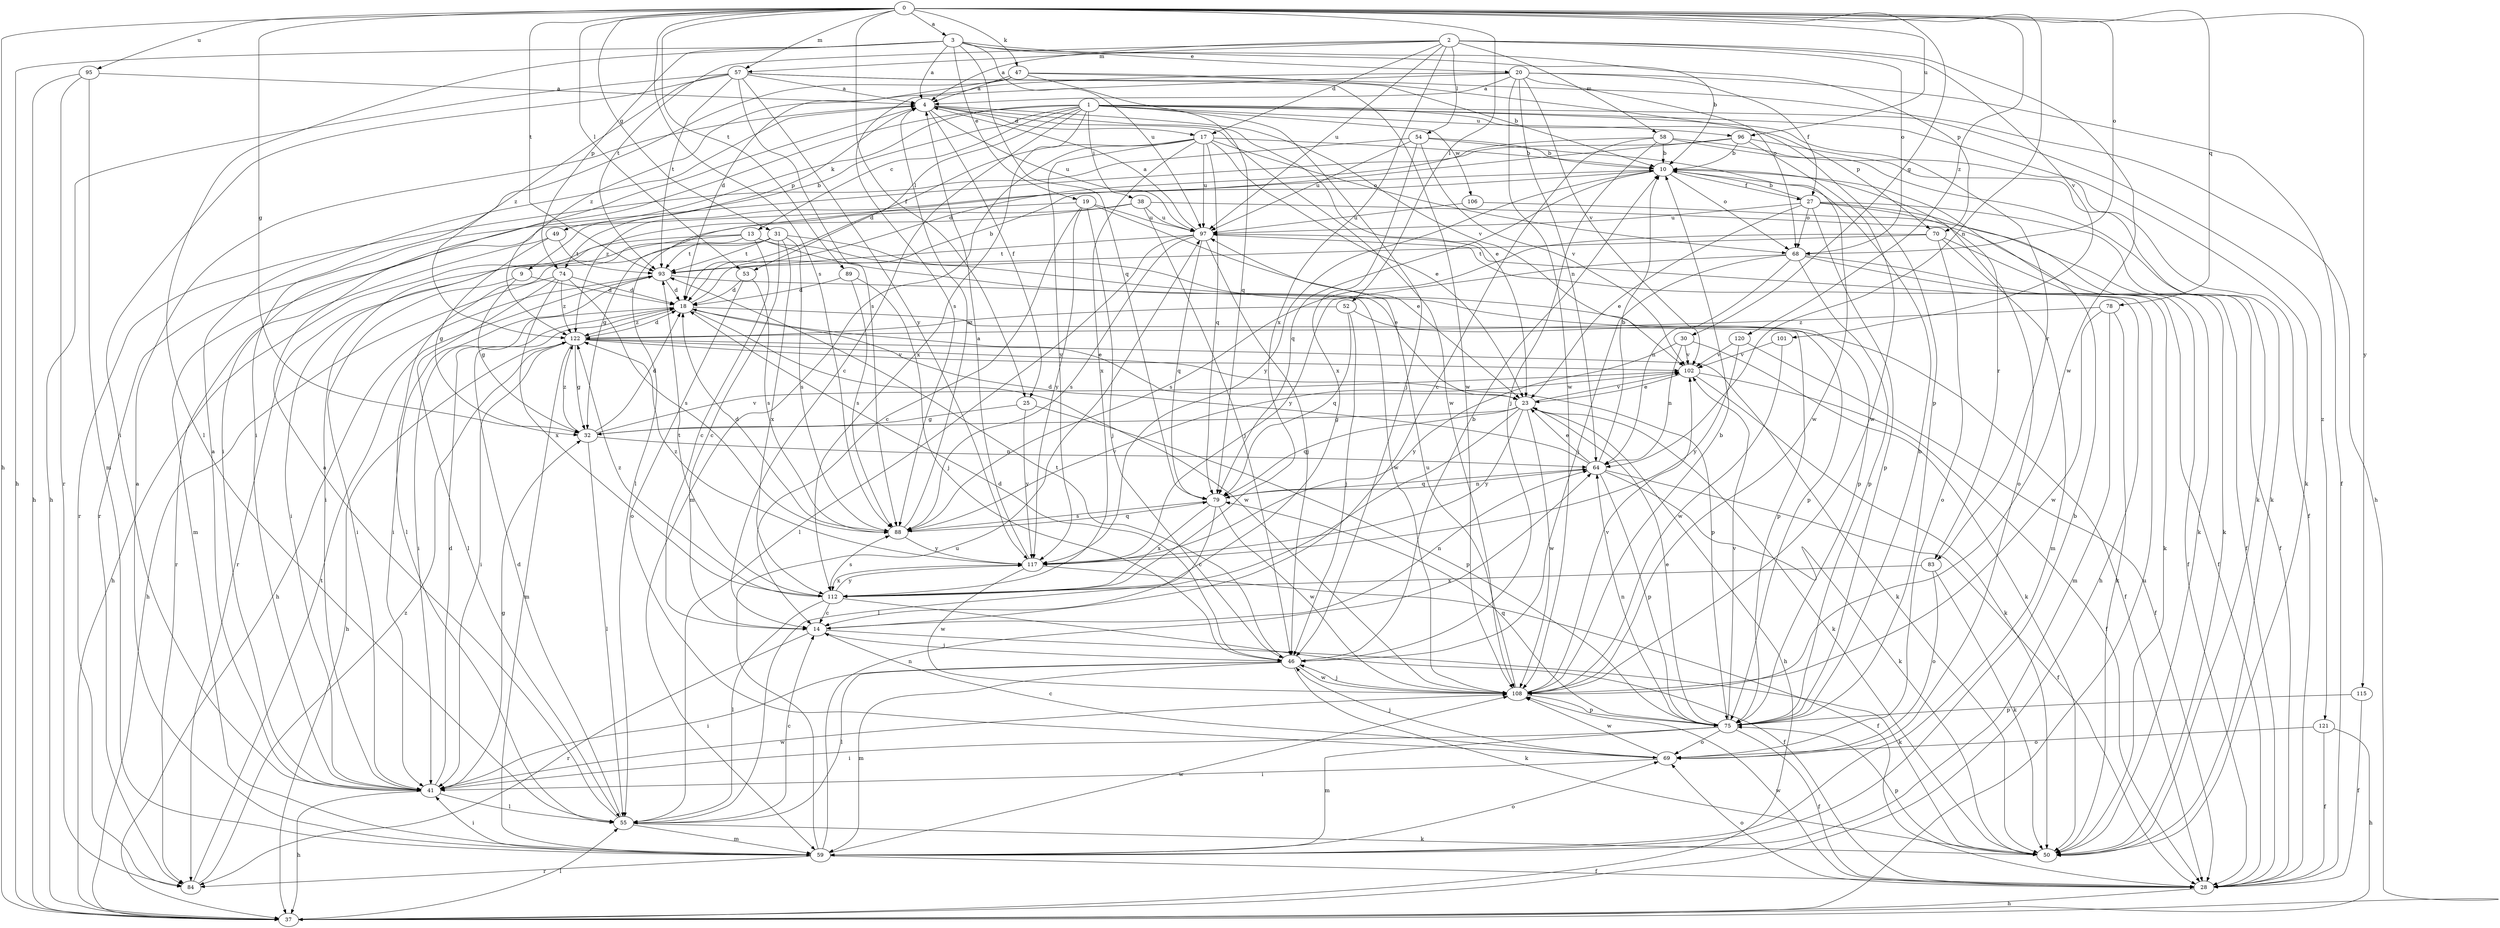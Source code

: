 strict digraph  {
0;
1;
2;
3;
4;
9;
10;
13;
14;
17;
18;
19;
20;
23;
25;
27;
28;
30;
31;
32;
37;
38;
41;
46;
47;
49;
50;
52;
53;
54;
55;
57;
58;
59;
64;
68;
69;
70;
74;
75;
78;
79;
83;
84;
88;
89;
93;
95;
96;
97;
101;
102;
106;
108;
112;
115;
117;
120;
121;
122;
0 -> 3  [label=a];
0 -> 25  [label=f];
0 -> 30  [label=g];
0 -> 31  [label=g];
0 -> 32  [label=g];
0 -> 37  [label=h];
0 -> 47  [label=k];
0 -> 52  [label=l];
0 -> 53  [label=l];
0 -> 57  [label=m];
0 -> 64  [label=n];
0 -> 68  [label=o];
0 -> 78  [label=q];
0 -> 88  [label=s];
0 -> 89  [label=t];
0 -> 93  [label=t];
0 -> 95  [label=u];
0 -> 96  [label=u];
0 -> 115  [label=y];
0 -> 120  [label=z];
1 -> 9  [label=b];
1 -> 13  [label=c];
1 -> 14  [label=c];
1 -> 38  [label=i];
1 -> 41  [label=i];
1 -> 46  [label=j];
1 -> 49  [label=k];
1 -> 50  [label=k];
1 -> 53  [label=l];
1 -> 70  [label=p];
1 -> 83  [label=r];
1 -> 96  [label=u];
1 -> 106  [label=w];
1 -> 112  [label=x];
1 -> 121  [label=z];
2 -> 4  [label=a];
2 -> 17  [label=d];
2 -> 54  [label=l];
2 -> 57  [label=m];
2 -> 58  [label=m];
2 -> 68  [label=o];
2 -> 93  [label=t];
2 -> 97  [label=u];
2 -> 101  [label=v];
2 -> 108  [label=w];
2 -> 112  [label=x];
3 -> 4  [label=a];
3 -> 10  [label=b];
3 -> 19  [label=e];
3 -> 20  [label=e];
3 -> 37  [label=h];
3 -> 55  [label=l];
3 -> 70  [label=p];
3 -> 74  [label=p];
3 -> 79  [label=q];
3 -> 97  [label=u];
4 -> 17  [label=d];
4 -> 23  [label=e];
4 -> 25  [label=f];
4 -> 74  [label=p];
4 -> 97  [label=u];
4 -> 102  [label=v];
4 -> 108  [label=w];
9 -> 18  [label=d];
9 -> 32  [label=g];
9 -> 41  [label=i];
10 -> 27  [label=f];
10 -> 68  [label=o];
10 -> 79  [label=q];
10 -> 83  [label=r];
10 -> 117  [label=y];
10 -> 122  [label=z];
13 -> 14  [label=c];
13 -> 37  [label=h];
13 -> 41  [label=i];
13 -> 75  [label=p];
13 -> 93  [label=t];
13 -> 108  [label=w];
14 -> 46  [label=j];
14 -> 50  [label=k];
14 -> 64  [label=n];
14 -> 84  [label=r];
17 -> 10  [label=b];
17 -> 18  [label=d];
17 -> 23  [label=e];
17 -> 59  [label=m];
17 -> 68  [label=o];
17 -> 79  [label=q];
17 -> 97  [label=u];
17 -> 112  [label=x];
17 -> 117  [label=y];
18 -> 10  [label=b];
18 -> 23  [label=e];
18 -> 41  [label=i];
18 -> 75  [label=p];
18 -> 108  [label=w];
18 -> 122  [label=z];
19 -> 14  [label=c];
19 -> 23  [label=e];
19 -> 46  [label=j];
19 -> 59  [label=m];
19 -> 97  [label=u];
19 -> 117  [label=y];
20 -> 4  [label=a];
20 -> 27  [label=f];
20 -> 28  [label=f];
20 -> 64  [label=n];
20 -> 68  [label=o];
20 -> 88  [label=s];
20 -> 102  [label=v];
20 -> 108  [label=w];
20 -> 122  [label=z];
23 -> 32  [label=g];
23 -> 37  [label=h];
23 -> 50  [label=k];
23 -> 55  [label=l];
23 -> 79  [label=q];
23 -> 102  [label=v];
23 -> 108  [label=w];
23 -> 117  [label=y];
25 -> 32  [label=g];
25 -> 75  [label=p];
25 -> 117  [label=y];
27 -> 10  [label=b];
27 -> 23  [label=e];
27 -> 28  [label=f];
27 -> 50  [label=k];
27 -> 68  [label=o];
27 -> 69  [label=o];
27 -> 75  [label=p];
27 -> 97  [label=u];
28 -> 37  [label=h];
28 -> 69  [label=o];
28 -> 108  [label=w];
30 -> 50  [label=k];
30 -> 64  [label=n];
30 -> 102  [label=v];
30 -> 117  [label=y];
31 -> 14  [label=c];
31 -> 23  [label=e];
31 -> 55  [label=l];
31 -> 84  [label=r];
31 -> 88  [label=s];
31 -> 93  [label=t];
31 -> 112  [label=x];
32 -> 18  [label=d];
32 -> 55  [label=l];
32 -> 64  [label=n];
32 -> 102  [label=v];
32 -> 122  [label=z];
37 -> 55  [label=l];
37 -> 97  [label=u];
38 -> 32  [label=g];
38 -> 41  [label=i];
38 -> 46  [label=j];
38 -> 50  [label=k];
38 -> 97  [label=u];
41 -> 4  [label=a];
41 -> 18  [label=d];
41 -> 32  [label=g];
41 -> 37  [label=h];
41 -> 55  [label=l];
41 -> 108  [label=w];
46 -> 10  [label=b];
46 -> 18  [label=d];
46 -> 41  [label=i];
46 -> 50  [label=k];
46 -> 55  [label=l];
46 -> 59  [label=m];
46 -> 93  [label=t];
46 -> 108  [label=w];
47 -> 4  [label=a];
47 -> 18  [label=d];
47 -> 37  [label=h];
47 -> 41  [label=i];
47 -> 75  [label=p];
47 -> 79  [label=q];
49 -> 32  [label=g];
49 -> 84  [label=r];
49 -> 93  [label=t];
50 -> 75  [label=p];
52 -> 28  [label=f];
52 -> 46  [label=j];
52 -> 79  [label=q];
52 -> 122  [label=z];
53 -> 18  [label=d];
53 -> 69  [label=o];
53 -> 88  [label=s];
54 -> 10  [label=b];
54 -> 84  [label=r];
54 -> 97  [label=u];
54 -> 102  [label=v];
54 -> 108  [label=w];
54 -> 112  [label=x];
55 -> 4  [label=a];
55 -> 14  [label=c];
55 -> 18  [label=d];
55 -> 50  [label=k];
55 -> 59  [label=m];
57 -> 4  [label=a];
57 -> 10  [label=b];
57 -> 37  [label=h];
57 -> 41  [label=i];
57 -> 88  [label=s];
57 -> 93  [label=t];
57 -> 108  [label=w];
57 -> 117  [label=y];
57 -> 122  [label=z];
58 -> 10  [label=b];
58 -> 14  [label=c];
58 -> 18  [label=d];
58 -> 28  [label=f];
58 -> 46  [label=j];
58 -> 50  [label=k];
59 -> 4  [label=a];
59 -> 10  [label=b];
59 -> 28  [label=f];
59 -> 41  [label=i];
59 -> 64  [label=n];
59 -> 69  [label=o];
59 -> 84  [label=r];
59 -> 97  [label=u];
59 -> 108  [label=w];
64 -> 10  [label=b];
64 -> 18  [label=d];
64 -> 23  [label=e];
64 -> 28  [label=f];
64 -> 50  [label=k];
64 -> 75  [label=p];
64 -> 79  [label=q];
68 -> 28  [label=f];
68 -> 46  [label=j];
68 -> 50  [label=k];
68 -> 64  [label=n];
68 -> 75  [label=p];
68 -> 117  [label=y];
69 -> 14  [label=c];
69 -> 41  [label=i];
69 -> 46  [label=j];
69 -> 108  [label=w];
70 -> 28  [label=f];
70 -> 59  [label=m];
70 -> 69  [label=o];
70 -> 88  [label=s];
70 -> 93  [label=t];
74 -> 18  [label=d];
74 -> 37  [label=h];
74 -> 55  [label=l];
74 -> 88  [label=s];
74 -> 112  [label=x];
74 -> 122  [label=z];
75 -> 10  [label=b];
75 -> 23  [label=e];
75 -> 28  [label=f];
75 -> 41  [label=i];
75 -> 59  [label=m];
75 -> 64  [label=n];
75 -> 69  [label=o];
75 -> 79  [label=q];
75 -> 102  [label=v];
78 -> 50  [label=k];
78 -> 59  [label=m];
78 -> 108  [label=w];
78 -> 122  [label=z];
79 -> 14  [label=c];
79 -> 64  [label=n];
79 -> 88  [label=s];
79 -> 108  [label=w];
79 -> 112  [label=x];
83 -> 50  [label=k];
83 -> 69  [label=o];
83 -> 112  [label=x];
84 -> 93  [label=t];
84 -> 122  [label=z];
88 -> 4  [label=a];
88 -> 18  [label=d];
88 -> 79  [label=q];
88 -> 102  [label=v];
88 -> 117  [label=y];
89 -> 18  [label=d];
89 -> 46  [label=j];
89 -> 88  [label=s];
93 -> 18  [label=d];
93 -> 37  [label=h];
93 -> 41  [label=i];
93 -> 75  [label=p];
95 -> 4  [label=a];
95 -> 37  [label=h];
95 -> 59  [label=m];
95 -> 84  [label=r];
96 -> 10  [label=b];
96 -> 50  [label=k];
96 -> 55  [label=l];
96 -> 84  [label=r];
96 -> 108  [label=w];
97 -> 4  [label=a];
97 -> 37  [label=h];
97 -> 46  [label=j];
97 -> 55  [label=l];
97 -> 79  [label=q];
97 -> 88  [label=s];
97 -> 93  [label=t];
101 -> 102  [label=v];
101 -> 108  [label=w];
102 -> 23  [label=e];
102 -> 28  [label=f];
102 -> 50  [label=k];
106 -> 28  [label=f];
106 -> 97  [label=u];
108 -> 10  [label=b];
108 -> 46  [label=j];
108 -> 75  [label=p];
108 -> 97  [label=u];
108 -> 102  [label=v];
112 -> 14  [label=c];
112 -> 28  [label=f];
112 -> 55  [label=l];
112 -> 88  [label=s];
112 -> 93  [label=t];
112 -> 117  [label=y];
112 -> 122  [label=z];
115 -> 28  [label=f];
115 -> 75  [label=p];
117 -> 4  [label=a];
117 -> 28  [label=f];
117 -> 108  [label=w];
117 -> 112  [label=x];
117 -> 122  [label=z];
120 -> 28  [label=f];
120 -> 102  [label=v];
120 -> 117  [label=y];
121 -> 28  [label=f];
121 -> 37  [label=h];
121 -> 69  [label=o];
122 -> 18  [label=d];
122 -> 32  [label=g];
122 -> 37  [label=h];
122 -> 41  [label=i];
122 -> 50  [label=k];
122 -> 59  [label=m];
122 -> 75  [label=p];
122 -> 102  [label=v];
}
